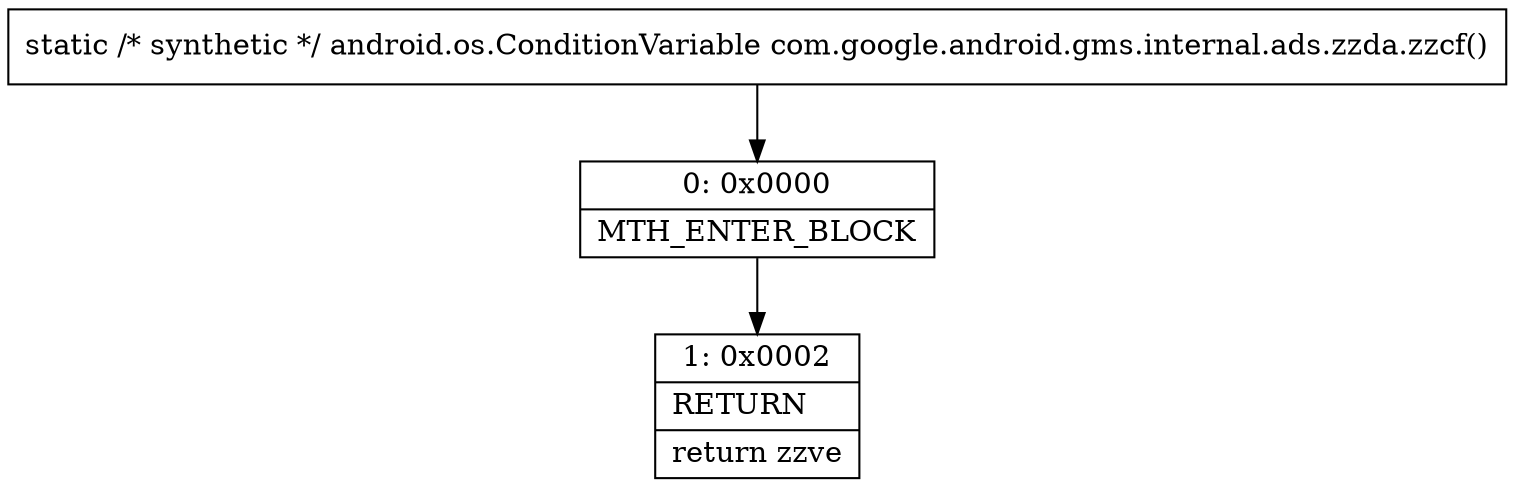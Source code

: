 digraph "CFG forcom.google.android.gms.internal.ads.zzda.zzcf()Landroid\/os\/ConditionVariable;" {
Node_0 [shape=record,label="{0\:\ 0x0000|MTH_ENTER_BLOCK\l}"];
Node_1 [shape=record,label="{1\:\ 0x0002|RETURN\l|return zzve\l}"];
MethodNode[shape=record,label="{static \/* synthetic *\/ android.os.ConditionVariable com.google.android.gms.internal.ads.zzda.zzcf() }"];
MethodNode -> Node_0;
Node_0 -> Node_1;
}

